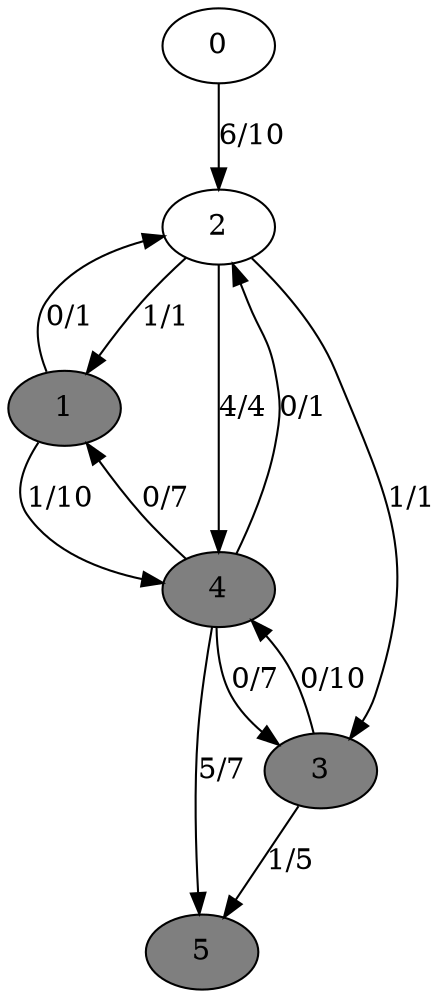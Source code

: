 digraph G {
	0[style=filled fillcolor=grey100];
	0->2[label ="6/10"] ;
	1[style=filled fillcolor=grey50];
	1->2[label ="0/1"] ;
	1->4[label ="1/10"] ;
	2[style=filled fillcolor=grey100];
	2->1[label ="1/1"] ;
	2->3[label ="1/1"] ;
	2->4[label ="4/4"] ;
	3[style=filled fillcolor=grey50];
	3->4[label ="0/10"] ;
	3->5[label ="1/5"] ;
	4[style=filled fillcolor=grey50];
	4->1[label ="0/7"] ;
	4->2[label ="0/1"] ;
	4->3[label ="0/7"] ;
	4->5[label ="5/7"] ;
	5[style=filled fillcolor=grey50];
}
